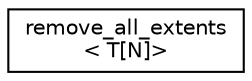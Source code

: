 digraph "Graphical Class Hierarchy"
{
  edge [fontname="Helvetica",fontsize="10",labelfontname="Helvetica",labelfontsize="10"];
  node [fontname="Helvetica",fontsize="10",shape=record];
  rankdir="LR";
  Node1 [label="remove_all_extents\l\< T[N]\>",height=0.2,width=0.4,color="black", fillcolor="white", style="filled",URL="$structremove__all__extents_3_01T[N]_4.html"];
}
